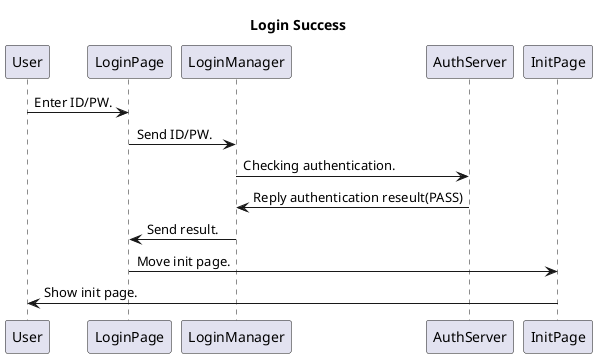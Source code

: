 @startuml
title Login Success
User  -> LoginPage : Enter ID/PW.
LoginPage -> LoginManager : Send ID/PW.
LoginManager -> AuthServer : Checking authentication.
AuthServer -> LoginManager : Reply authentication reseult(PASS)
LoginManager -> LoginPage : Send result.
LoginPage -> InitPage : Move init page.
InitPage -> User : Show init page.
@enduml